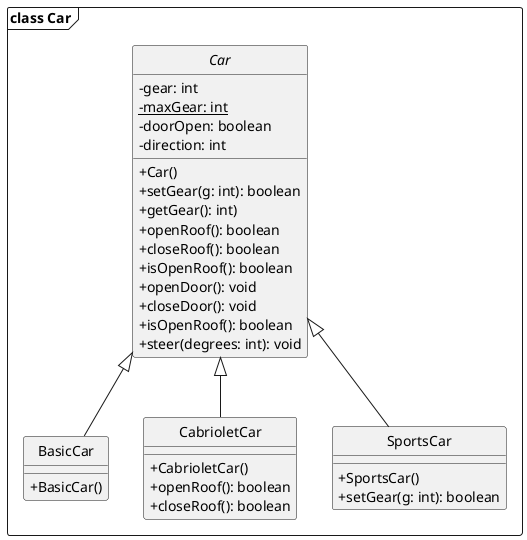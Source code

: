 @startuml
skinparam classAttributeIconSize 0
skinparam backgroundColor transparent
skinparam monochrome true
hide circle
set namespaceSeparator .

frame "class Car" {
abstract class Car {
-gear: int
-maxGear: int {static}
-doorOpen: boolean
-direction: int
+Car()
+setGear(g: int): boolean
+getGear(): int)
+openRoof(): boolean
+closeRoof(): boolean
+isOpenRoof(): boolean
+openDoor(): void
+closeDoor(): void
+isOpenRoof(): boolean
+steer(degrees: int): void
}

class BasicCar {
+BasicCar()
}
Car <|-- BasicCar

class CabrioletCar {
+CabrioletCar()
+openRoof(): boolean
+closeRoof(): boolean
}
Car <|-- CabrioletCar

class SportsCar {
+SportsCar()
+setGear(g: int): boolean
}
Car <|-- SportsCar

}
@enduml